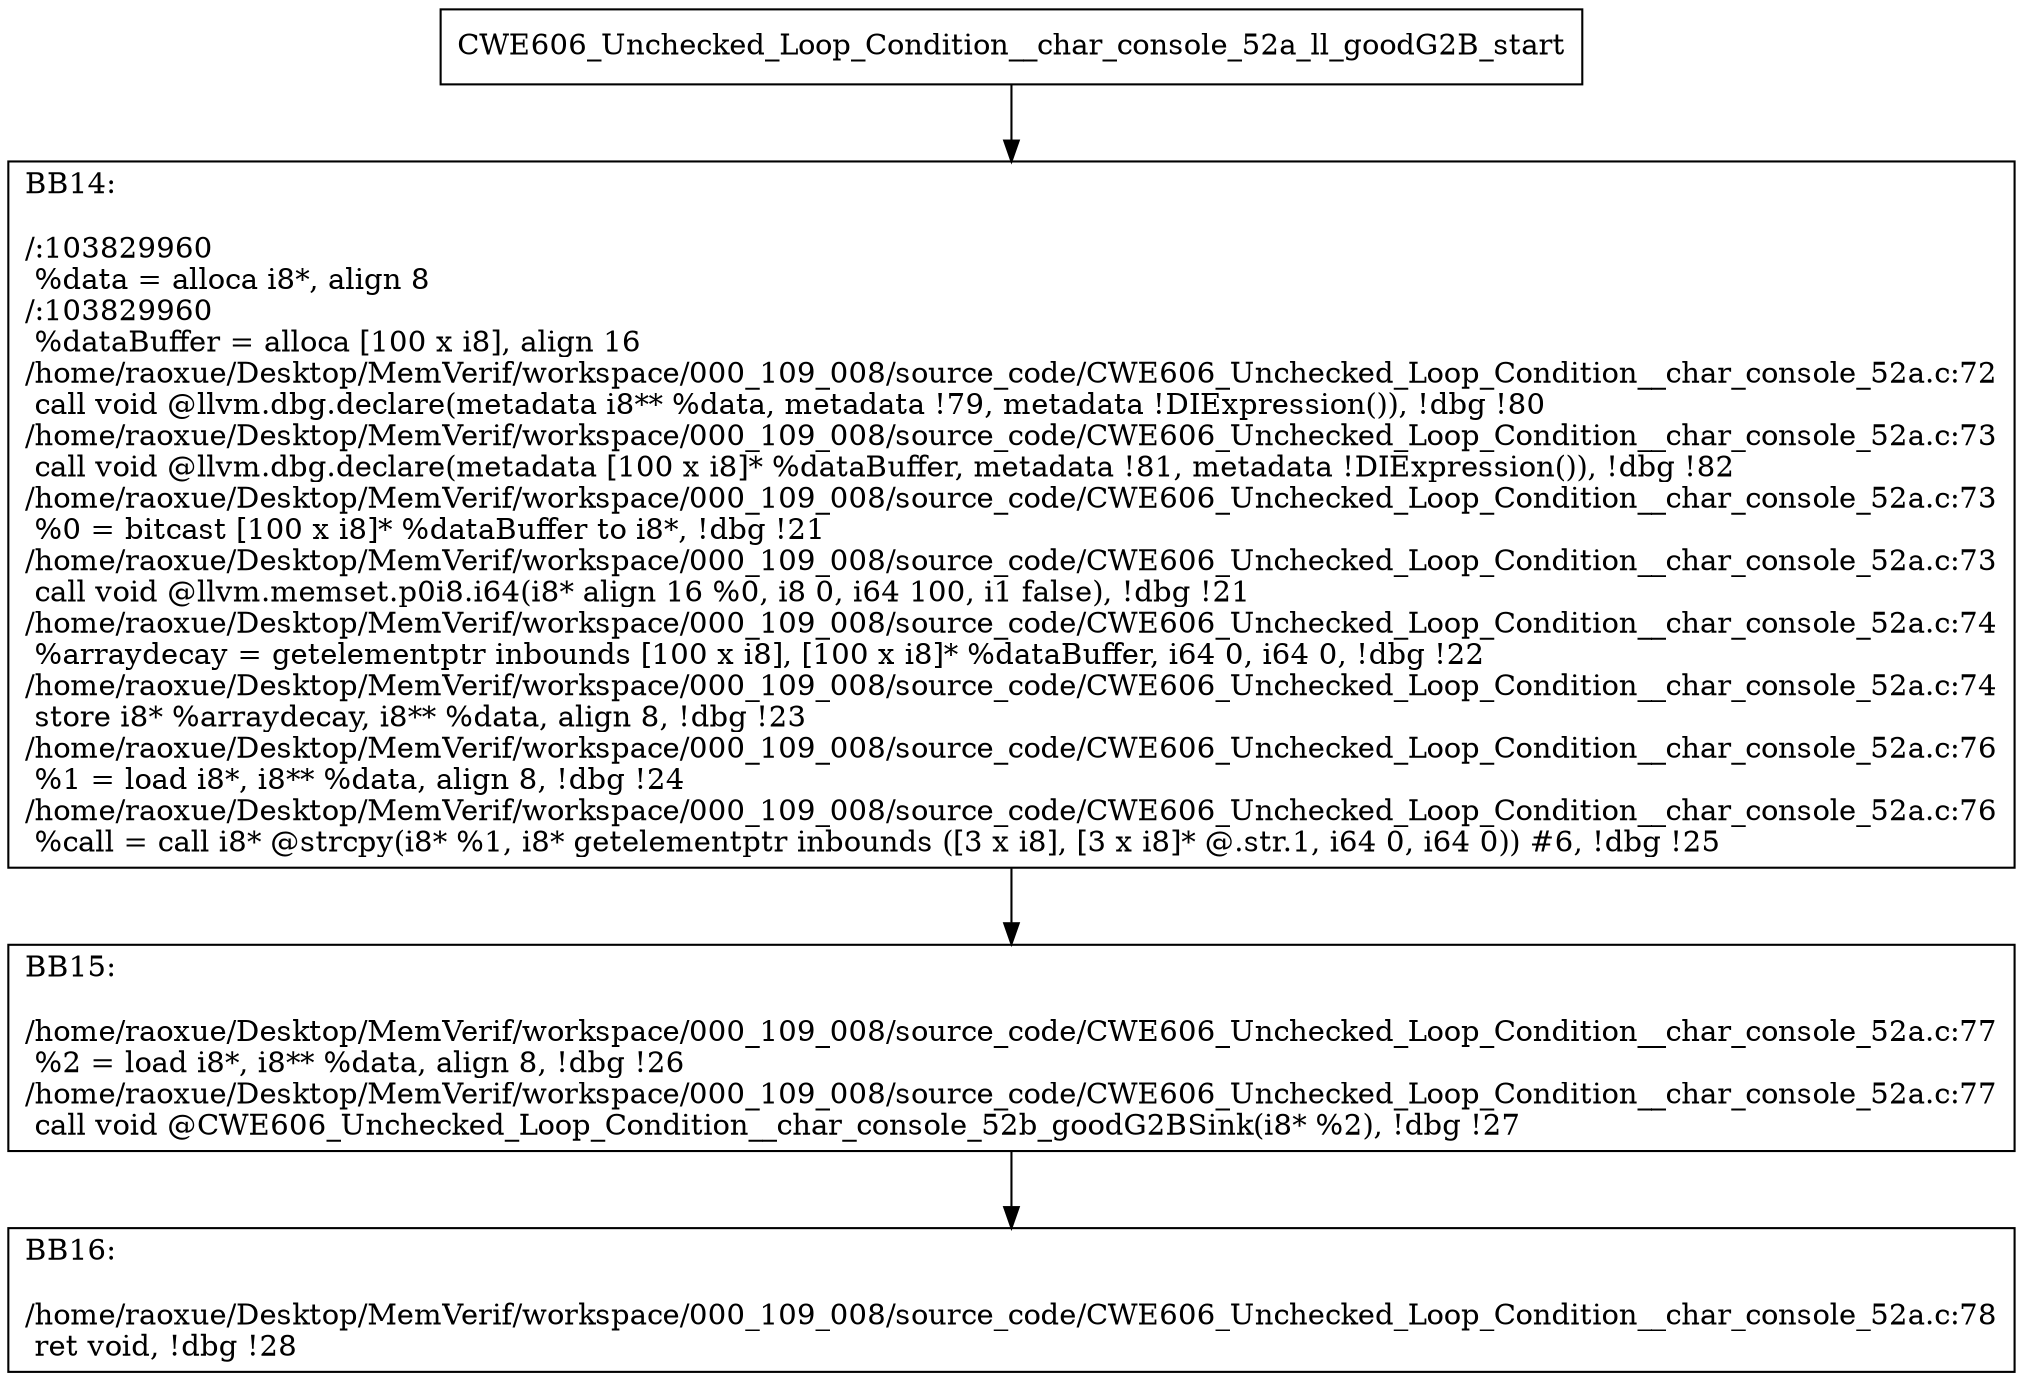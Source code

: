 digraph "CFG for'CWE606_Unchecked_Loop_Condition__char_console_52a_ll_goodG2B' function" {
	BBCWE606_Unchecked_Loop_Condition__char_console_52a_ll_goodG2B_start[shape=record,label="{CWE606_Unchecked_Loop_Condition__char_console_52a_ll_goodG2B_start}"];
	BBCWE606_Unchecked_Loop_Condition__char_console_52a_ll_goodG2B_start-> CWE606_Unchecked_Loop_Condition__char_console_52a_ll_goodG2BBB14;
	CWE606_Unchecked_Loop_Condition__char_console_52a_ll_goodG2BBB14 [shape=record, label="{BB14:\l\l/:103829960\l
  %data = alloca i8*, align 8\l
/:103829960\l
  %dataBuffer = alloca [100 x i8], align 16\l
/home/raoxue/Desktop/MemVerif/workspace/000_109_008/source_code/CWE606_Unchecked_Loop_Condition__char_console_52a.c:72\l
  call void @llvm.dbg.declare(metadata i8** %data, metadata !79, metadata !DIExpression()), !dbg !80\l
/home/raoxue/Desktop/MemVerif/workspace/000_109_008/source_code/CWE606_Unchecked_Loop_Condition__char_console_52a.c:73\l
  call void @llvm.dbg.declare(metadata [100 x i8]* %dataBuffer, metadata !81, metadata !DIExpression()), !dbg !82\l
/home/raoxue/Desktop/MemVerif/workspace/000_109_008/source_code/CWE606_Unchecked_Loop_Condition__char_console_52a.c:73\l
  %0 = bitcast [100 x i8]* %dataBuffer to i8*, !dbg !21\l
/home/raoxue/Desktop/MemVerif/workspace/000_109_008/source_code/CWE606_Unchecked_Loop_Condition__char_console_52a.c:73\l
  call void @llvm.memset.p0i8.i64(i8* align 16 %0, i8 0, i64 100, i1 false), !dbg !21\l
/home/raoxue/Desktop/MemVerif/workspace/000_109_008/source_code/CWE606_Unchecked_Loop_Condition__char_console_52a.c:74\l
  %arraydecay = getelementptr inbounds [100 x i8], [100 x i8]* %dataBuffer, i64 0, i64 0, !dbg !22\l
/home/raoxue/Desktop/MemVerif/workspace/000_109_008/source_code/CWE606_Unchecked_Loop_Condition__char_console_52a.c:74\l
  store i8* %arraydecay, i8** %data, align 8, !dbg !23\l
/home/raoxue/Desktop/MemVerif/workspace/000_109_008/source_code/CWE606_Unchecked_Loop_Condition__char_console_52a.c:76\l
  %1 = load i8*, i8** %data, align 8, !dbg !24\l
/home/raoxue/Desktop/MemVerif/workspace/000_109_008/source_code/CWE606_Unchecked_Loop_Condition__char_console_52a.c:76\l
  %call = call i8* @strcpy(i8* %1, i8* getelementptr inbounds ([3 x i8], [3 x i8]* @.str.1, i64 0, i64 0)) #6, !dbg !25\l
}"];
	CWE606_Unchecked_Loop_Condition__char_console_52a_ll_goodG2BBB14-> CWE606_Unchecked_Loop_Condition__char_console_52a_ll_goodG2BBB15;
	CWE606_Unchecked_Loop_Condition__char_console_52a_ll_goodG2BBB15 [shape=record, label="{BB15:\l\l/home/raoxue/Desktop/MemVerif/workspace/000_109_008/source_code/CWE606_Unchecked_Loop_Condition__char_console_52a.c:77\l
  %2 = load i8*, i8** %data, align 8, !dbg !26\l
/home/raoxue/Desktop/MemVerif/workspace/000_109_008/source_code/CWE606_Unchecked_Loop_Condition__char_console_52a.c:77\l
  call void @CWE606_Unchecked_Loop_Condition__char_console_52b_goodG2BSink(i8* %2), !dbg !27\l
}"];
	CWE606_Unchecked_Loop_Condition__char_console_52a_ll_goodG2BBB15-> CWE606_Unchecked_Loop_Condition__char_console_52a_ll_goodG2BBB16;
	CWE606_Unchecked_Loop_Condition__char_console_52a_ll_goodG2BBB16 [shape=record, label="{BB16:\l\l/home/raoxue/Desktop/MemVerif/workspace/000_109_008/source_code/CWE606_Unchecked_Loop_Condition__char_console_52a.c:78\l
  ret void, !dbg !28\l
}"];
}
